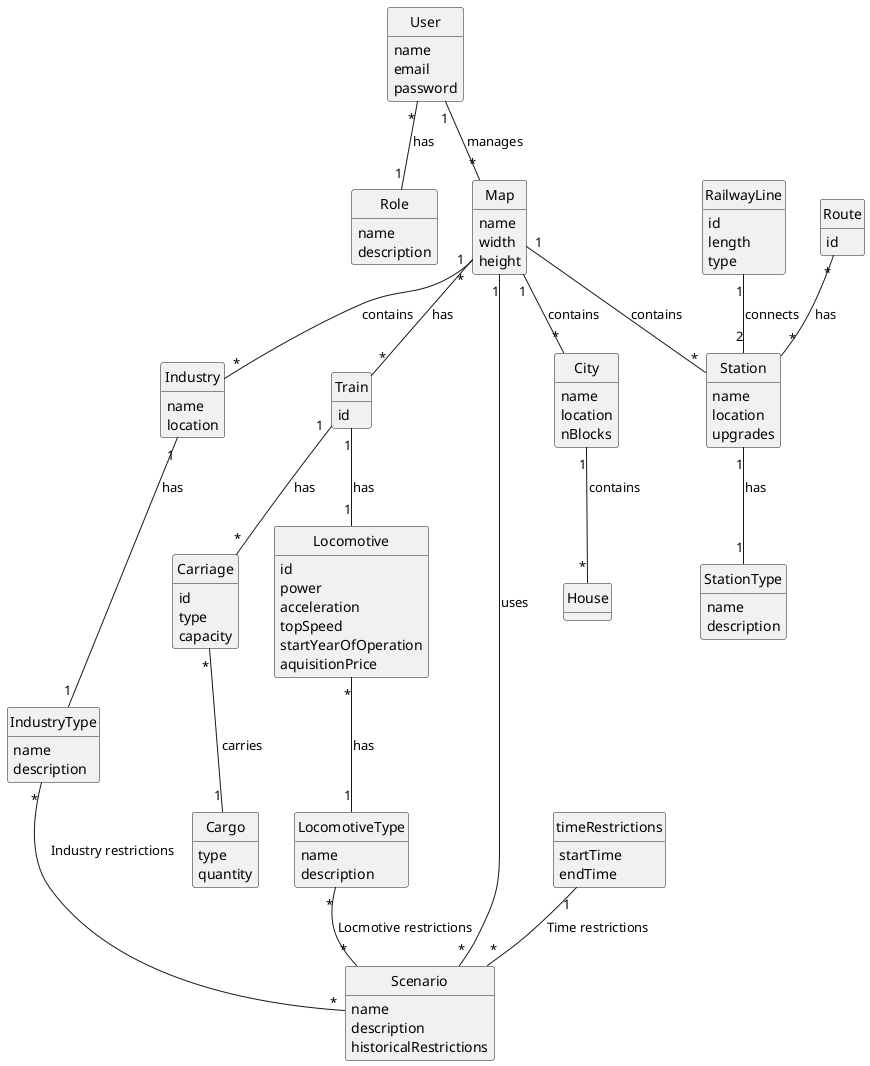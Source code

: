 @startuml
skinparam monochrome true
skinparam packageStyle rectangle
skinparam shadowing false
'skinparam linetype ortho
'left to right direction
skinparam classAttributeIconSize 0
hide circle
hide methods

'title Domain Model

class User{
    name
    email
    password
}

class Role{
    name
    description
}

class  Map{
    name
    width
    height
}

class Scenario{
    name
    description
    historicalRestrictions
}

class City{
    name
    location
    nBlocks
}

class House{}

class Industry{
    name
    location
}

class IndustryType{
    name
    description
}

class Station{
    name
    location
    upgrades
}

class StationType{
    name
    description
}

class RailwayLine{
    id
    length
    type
}

class Train {
    id
}

class Locomotive{
    id
    power
    acceleration
    topSpeed
    startYearOfOperation
    aquisitionPrice
}

class LocomotiveType{
    name
    description
}

class timeRestrictions{
    startTime
    endTime
}

class Carriage{
    id
    type
    capacity
}

class Route{
    id
}

class Cargo{
    type
    quantity
}

User "*" -- "1" Role : has
User "1" -- "*" Map : manages

Map "1" -- "*" Scenario : uses
Map "1" -- "*" City : contains
Map "*" -- "*" Train : has
Map "1" -- "*" Industry : contains
Map "1" -- "*" Station : contains

City "1" -- "*" House : contains

Train "1" -- "1" Locomotive : has
Train "1" -- "*" Carriage : has

Locomotive "*" -- "1" LocomotiveType : has
LocomotiveType "*" -- "*" Scenario : Locmotive restrictions

RailwayLine "1" -- "2" Station : connects

Route "*" -- "*" Station : has

Carriage "*" -- "1" Cargo : carries

Industry "1" -- "1" IndustryType : has
IndustryType "*" -- "*" Scenario : Industry restrictions

Station "1" -- "1" StationType : has

timeRestrictions "1" -- "*" Scenario : Time restrictions

@enduml